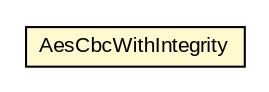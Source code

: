 #!/usr/local/bin/dot
#
# Class diagram 
# Generated by UMLGraph version R5_6-24-gf6e263 (http://www.umlgraph.org/)
#

digraph G {
	edge [fontname="arial",fontsize=10,labelfontname="arial",labelfontsize=10];
	node [fontname="arial",fontsize=10,shape=plaintext];
	nodesep=0.25;
	ranksep=0.5;
	// org.miloss.fgsms.common.AesCbcWithIntegrity
	c118768 [label=<<table title="org.miloss.fgsms.common.AesCbcWithIntegrity" border="0" cellborder="1" cellspacing="0" cellpadding="2" port="p" bgcolor="lemonChiffon" href="./AesCbcWithIntegrity.html">
		<tr><td><table border="0" cellspacing="0" cellpadding="1">
<tr><td align="center" balign="center"> AesCbcWithIntegrity </td></tr>
		</table></td></tr>
		</table>>, URL="./AesCbcWithIntegrity.html", fontname="arial", fontcolor="black", fontsize=10.0];
}


